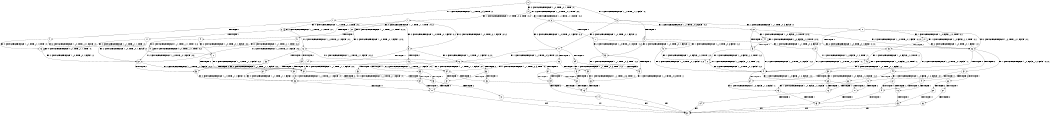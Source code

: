 digraph BCG {
size = "7, 10.5";
center = TRUE;
node [shape = circle];
0 [peripheries = 2];
0 -> 1 [label = "EX !1 !ATOMIC_EXCH_BRANCH (1, +1, TRUE, +0, 3, TRUE) !:0:"];
0 -> 2 [label = "EX !2 !ATOMIC_EXCH_BRANCH (1, +0, TRUE, +0, 1, TRUE) !:0:"];
0 -> 3 [label = "EX !0 !ATOMIC_EXCH_BRANCH (1, +1, TRUE, +1, 1, FALSE) !:0:"];
1 -> 4 [label = "TERMINATE !1"];
1 -> 5 [label = "EX !2 !ATOMIC_EXCH_BRANCH (1, +0, TRUE, +0, 1, FALSE) !:0:1:"];
1 -> 6 [label = "EX !0 !ATOMIC_EXCH_BRANCH (1, +1, TRUE, +1, 1, TRUE) !:0:1:"];
2 -> 7 [label = "EX !1 !ATOMIC_EXCH_BRANCH (1, +1, TRUE, +0, 3, TRUE) !:0:2:"];
2 -> 8 [label = "EX !0 !ATOMIC_EXCH_BRANCH (1, +1, TRUE, +1, 1, FALSE) !:0:2:"];
2 -> 2 [label = "EX !2 !ATOMIC_EXCH_BRANCH (1, +0, TRUE, +0, 1, TRUE) !:0:2:"];
3 -> 9 [label = "TERMINATE !0"];
3 -> 10 [label = "EX !1 !ATOMIC_EXCH_BRANCH (1, +1, TRUE, +0, 3, FALSE) !:0:"];
3 -> 11 [label = "EX !2 !ATOMIC_EXCH_BRANCH (1, +0, TRUE, +0, 1, FALSE) !:0:"];
4 -> 12 [label = "EX !2 !ATOMIC_EXCH_BRANCH (1, +0, TRUE, +0, 1, FALSE) !:0:"];
4 -> 13 [label = "EX !0 !ATOMIC_EXCH_BRANCH (1, +1, TRUE, +1, 1, TRUE) !:0:"];
5 -> 14 [label = "TERMINATE !1"];
5 -> 15 [label = "TERMINATE !2"];
5 -> 16 [label = "EX !0 !ATOMIC_EXCH_BRANCH (1, +1, TRUE, +1, 1, FALSE) !:0:1:2:"];
6 -> 17 [label = "TERMINATE !1"];
6 -> 18 [label = "EX !2 !ATOMIC_EXCH_BRANCH (1, +0, TRUE, +0, 1, FALSE) !:0:1:"];
6 -> 6 [label = "EX !0 !ATOMIC_EXCH_BRANCH (1, +1, TRUE, +1, 1, TRUE) !:0:1:"];
7 -> 19 [label = "TERMINATE !1"];
7 -> 20 [label = "EX !0 !ATOMIC_EXCH_BRANCH (1, +1, TRUE, +1, 1, TRUE) !:0:1:2:"];
7 -> 5 [label = "EX !2 !ATOMIC_EXCH_BRANCH (1, +0, TRUE, +0, 1, FALSE) !:0:1:2:"];
8 -> 21 [label = "TERMINATE !0"];
8 -> 22 [label = "EX !1 !ATOMIC_EXCH_BRANCH (1, +1, TRUE, +0, 3, FALSE) !:0:2:"];
8 -> 11 [label = "EX !2 !ATOMIC_EXCH_BRANCH (1, +0, TRUE, +0, 1, FALSE) !:0:2:"];
9 -> 23 [label = "EX !2 !ATOMIC_EXCH_BRANCH (1, +0, TRUE, +0, 1, FALSE) !:1:"];
9 -> 24 [label = "EX !1 !ATOMIC_EXCH_BRANCH (1, +1, TRUE, +0, 3, FALSE) !:1:"];
10 -> 25 [label = "TERMINATE !0"];
10 -> 26 [label = "EX !2 !ATOMIC_EXCH_BRANCH (1, +0, TRUE, +0, 1, FALSE) !:0:1:"];
10 -> 27 [label = "EX !1 !ATOMIC_EXCH_BRANCH (1, +0, FALSE, +1, 2, TRUE) !:0:1:"];
11 -> 28 [label = "TERMINATE !2"];
11 -> 29 [label = "TERMINATE !0"];
11 -> 16 [label = "EX !1 !ATOMIC_EXCH_BRANCH (1, +1, TRUE, +0, 3, TRUE) !:0:2:"];
12 -> 30 [label = "TERMINATE !2"];
12 -> 31 [label = "EX !0 !ATOMIC_EXCH_BRANCH (1, +1, TRUE, +1, 1, FALSE) !:0:2:"];
13 -> 32 [label = "EX !2 !ATOMIC_EXCH_BRANCH (1, +0, TRUE, +0, 1, FALSE) !:0:"];
13 -> 13 [label = "EX !0 !ATOMIC_EXCH_BRANCH (1, +1, TRUE, +1, 1, TRUE) !:0:"];
14 -> 30 [label = "TERMINATE !2"];
14 -> 31 [label = "EX !0 !ATOMIC_EXCH_BRANCH (1, +1, TRUE, +1, 1, FALSE) !:0:2:"];
15 -> 33 [label = "TERMINATE !1"];
15 -> 34 [label = "EX !0 !ATOMIC_EXCH_BRANCH (1, +1, TRUE, +1, 1, FALSE) !:0:1:"];
16 -> 35 [label = "TERMINATE !1"];
16 -> 36 [label = "TERMINATE !2"];
16 -> 37 [label = "TERMINATE !0"];
17 -> 32 [label = "EX !2 !ATOMIC_EXCH_BRANCH (1, +0, TRUE, +0, 1, FALSE) !:0:"];
17 -> 13 [label = "EX !0 !ATOMIC_EXCH_BRANCH (1, +1, TRUE, +1, 1, TRUE) !:0:"];
18 -> 38 [label = "TERMINATE !1"];
18 -> 39 [label = "TERMINATE !2"];
18 -> 16 [label = "EX !0 !ATOMIC_EXCH_BRANCH (1, +1, TRUE, +1, 1, FALSE) !:0:1:2:"];
19 -> 40 [label = "EX !0 !ATOMIC_EXCH_BRANCH (1, +1, TRUE, +1, 1, TRUE) !:0:2:"];
19 -> 12 [label = "EX !2 !ATOMIC_EXCH_BRANCH (1, +0, TRUE, +0, 1, FALSE) !:0:2:"];
20 -> 41 [label = "TERMINATE !1"];
20 -> 18 [label = "EX !2 !ATOMIC_EXCH_BRANCH (1, +0, TRUE, +0, 1, FALSE) !:0:1:2:"];
20 -> 20 [label = "EX !0 !ATOMIC_EXCH_BRANCH (1, +1, TRUE, +1, 1, TRUE) !:0:1:2:"];
21 -> 42 [label = "EX !1 !ATOMIC_EXCH_BRANCH (1, +1, TRUE, +0, 3, FALSE) !:1:2:"];
21 -> 23 [label = "EX !2 !ATOMIC_EXCH_BRANCH (1, +0, TRUE, +0, 1, FALSE) !:1:2:"];
22 -> 43 [label = "TERMINATE !0"];
22 -> 26 [label = "EX !2 !ATOMIC_EXCH_BRANCH (1, +0, TRUE, +0, 1, FALSE) !:0:1:2:"];
22 -> 44 [label = "EX !1 !ATOMIC_EXCH_BRANCH (1, +0, FALSE, +1, 2, TRUE) !:0:1:2:"];
23 -> 45 [label = "TERMINATE !2"];
23 -> 46 [label = "EX !1 !ATOMIC_EXCH_BRANCH (1, +1, TRUE, +0, 3, TRUE) !:1:2:"];
24 -> 47 [label = "EX !2 !ATOMIC_EXCH_BRANCH (1, +0, TRUE, +0, 1, FALSE) !:1:"];
24 -> 48 [label = "EX !1 !ATOMIC_EXCH_BRANCH (1, +0, FALSE, +1, 2, TRUE) !:1:"];
25 -> 47 [label = "EX !2 !ATOMIC_EXCH_BRANCH (1, +0, TRUE, +0, 1, FALSE) !:1:"];
25 -> 48 [label = "EX !1 !ATOMIC_EXCH_BRANCH (1, +0, FALSE, +1, 2, TRUE) !:1:"];
26 -> 49 [label = "TERMINATE !2"];
26 -> 50 [label = "TERMINATE !0"];
26 -> 51 [label = "EX !1 !ATOMIC_EXCH_BRANCH (1, +0, FALSE, +1, 2, FALSE) !:0:1:2:"];
27 -> 25 [label = "TERMINATE !0"];
27 -> 26 [label = "EX !2 !ATOMIC_EXCH_BRANCH (1, +0, TRUE, +0, 1, FALSE) !:0:1:"];
27 -> 27 [label = "EX !1 !ATOMIC_EXCH_BRANCH (1, +0, FALSE, +1, 2, TRUE) !:0:1:"];
28 -> 52 [label = "TERMINATE !0"];
28 -> 34 [label = "EX !1 !ATOMIC_EXCH_BRANCH (1, +1, TRUE, +0, 3, TRUE) !:0:"];
29 -> 45 [label = "TERMINATE !2"];
29 -> 46 [label = "EX !1 !ATOMIC_EXCH_BRANCH (1, +1, TRUE, +0, 3, TRUE) !:1:2:"];
30 -> 53 [label = "EX !0 !ATOMIC_EXCH_BRANCH (1, +1, TRUE, +1, 1, FALSE) !:0:"];
31 -> 54 [label = "TERMINATE !2"];
31 -> 55 [label = "TERMINATE !0"];
32 -> 56 [label = "TERMINATE !2"];
32 -> 31 [label = "EX !0 !ATOMIC_EXCH_BRANCH (1, +1, TRUE, +1, 1, FALSE) !:0:2:"];
33 -> 53 [label = "EX !0 !ATOMIC_EXCH_BRANCH (1, +1, TRUE, +1, 1, FALSE) !:0:"];
34 -> 57 [label = "TERMINATE !1"];
34 -> 58 [label = "TERMINATE !0"];
35 -> 54 [label = "TERMINATE !2"];
35 -> 55 [label = "TERMINATE !0"];
36 -> 57 [label = "TERMINATE !1"];
36 -> 58 [label = "TERMINATE !0"];
37 -> 59 [label = "TERMINATE !1"];
37 -> 60 [label = "TERMINATE !2"];
38 -> 56 [label = "TERMINATE !2"];
38 -> 31 [label = "EX !0 !ATOMIC_EXCH_BRANCH (1, +1, TRUE, +1, 1, FALSE) !:0:2:"];
39 -> 61 [label = "TERMINATE !1"];
39 -> 34 [label = "EX !0 !ATOMIC_EXCH_BRANCH (1, +1, TRUE, +1, 1, FALSE) !:0:1:"];
40 -> 32 [label = "EX !2 !ATOMIC_EXCH_BRANCH (1, +0, TRUE, +0, 1, FALSE) !:0:2:"];
40 -> 40 [label = "EX !0 !ATOMIC_EXCH_BRANCH (1, +1, TRUE, +1, 1, TRUE) !:0:2:"];
41 -> 32 [label = "EX !2 !ATOMIC_EXCH_BRANCH (1, +0, TRUE, +0, 1, FALSE) !:0:2:"];
41 -> 40 [label = "EX !0 !ATOMIC_EXCH_BRANCH (1, +1, TRUE, +1, 1, TRUE) !:0:2:"];
42 -> 47 [label = "EX !2 !ATOMIC_EXCH_BRANCH (1, +0, TRUE, +0, 1, FALSE) !:1:2:"];
42 -> 62 [label = "EX !1 !ATOMIC_EXCH_BRANCH (1, +0, FALSE, +1, 2, TRUE) !:1:2:"];
43 -> 47 [label = "EX !2 !ATOMIC_EXCH_BRANCH (1, +0, TRUE, +0, 1, FALSE) !:1:2:"];
43 -> 62 [label = "EX !1 !ATOMIC_EXCH_BRANCH (1, +0, FALSE, +1, 2, TRUE) !:1:2:"];
44 -> 43 [label = "TERMINATE !0"];
44 -> 26 [label = "EX !2 !ATOMIC_EXCH_BRANCH (1, +0, TRUE, +0, 1, FALSE) !:0:1:2:"];
44 -> 44 [label = "EX !1 !ATOMIC_EXCH_BRANCH (1, +0, FALSE, +1, 2, TRUE) !:0:1:2:"];
45 -> 63 [label = "EX !1 !ATOMIC_EXCH_BRANCH (1, +1, TRUE, +0, 3, TRUE) !:1:"];
46 -> 59 [label = "TERMINATE !1"];
46 -> 60 [label = "TERMINATE !2"];
47 -> 64 [label = "TERMINATE !2"];
47 -> 65 [label = "EX !1 !ATOMIC_EXCH_BRANCH (1, +0, FALSE, +1, 2, FALSE) !:1:2:"];
48 -> 47 [label = "EX !2 !ATOMIC_EXCH_BRANCH (1, +0, TRUE, +0, 1, FALSE) !:1:"];
48 -> 48 [label = "EX !1 !ATOMIC_EXCH_BRANCH (1, +0, FALSE, +1, 2, TRUE) !:1:"];
49 -> 66 [label = "TERMINATE !0"];
49 -> 67 [label = "EX !1 !ATOMIC_EXCH_BRANCH (1, +0, FALSE, +1, 2, FALSE) !:0:1:"];
50 -> 64 [label = "TERMINATE !2"];
50 -> 65 [label = "EX !1 !ATOMIC_EXCH_BRANCH (1, +0, FALSE, +1, 2, FALSE) !:1:2:"];
51 -> 68 [label = "TERMINATE !1"];
51 -> 69 [label = "TERMINATE !2"];
51 -> 70 [label = "TERMINATE !0"];
52 -> 63 [label = "EX !1 !ATOMIC_EXCH_BRANCH (1, +1, TRUE, +0, 3, TRUE) !:1:"];
53 -> 71 [label = "TERMINATE !0"];
54 -> 71 [label = "TERMINATE !0"];
55 -> 72 [label = "TERMINATE !2"];
56 -> 53 [label = "EX !0 !ATOMIC_EXCH_BRANCH (1, +1, TRUE, +1, 1, FALSE) !:0:"];
57 -> 71 [label = "TERMINATE !0"];
58 -> 73 [label = "TERMINATE !1"];
59 -> 74 [label = "TERMINATE !2"];
60 -> 73 [label = "TERMINATE !1"];
61 -> 53 [label = "EX !0 !ATOMIC_EXCH_BRANCH (1, +1, TRUE, +1, 1, FALSE) !:0:"];
62 -> 47 [label = "EX !2 !ATOMIC_EXCH_BRANCH (1, +0, TRUE, +0, 1, FALSE) !:1:2:"];
62 -> 62 [label = "EX !1 !ATOMIC_EXCH_BRANCH (1, +0, FALSE, +1, 2, TRUE) !:1:2:"];
63 -> 73 [label = "TERMINATE !1"];
64 -> 75 [label = "EX !1 !ATOMIC_EXCH_BRANCH (1, +0, FALSE, +1, 2, FALSE) !:1:"];
65 -> 76 [label = "TERMINATE !1"];
65 -> 77 [label = "TERMINATE !2"];
66 -> 75 [label = "EX !1 !ATOMIC_EXCH_BRANCH (1, +0, FALSE, +1, 2, FALSE) !:1:"];
67 -> 78 [label = "TERMINATE !1"];
67 -> 79 [label = "TERMINATE !0"];
68 -> 80 [label = "TERMINATE !2"];
68 -> 81 [label = "TERMINATE !0"];
69 -> 78 [label = "TERMINATE !1"];
69 -> 79 [label = "TERMINATE !0"];
70 -> 76 [label = "TERMINATE !1"];
70 -> 77 [label = "TERMINATE !2"];
71 -> 82 [label = "exit"];
72 -> 82 [label = "exit"];
73 -> 82 [label = "exit"];
74 -> 82 [label = "exit"];
75 -> 83 [label = "TERMINATE !1"];
76 -> 84 [label = "TERMINATE !2"];
77 -> 83 [label = "TERMINATE !1"];
78 -> 85 [label = "TERMINATE !0"];
79 -> 83 [label = "TERMINATE !1"];
80 -> 85 [label = "TERMINATE !0"];
81 -> 86 [label = "TERMINATE !2"];
83 -> 82 [label = "exit"];
84 -> 82 [label = "exit"];
85 -> 82 [label = "exit"];
86 -> 82 [label = "exit"];
}
